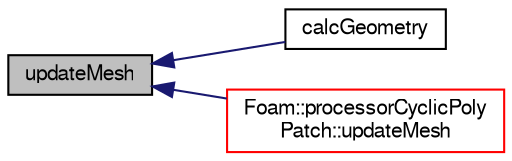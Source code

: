 digraph "updateMesh"
{
  bgcolor="transparent";
  edge [fontname="FreeSans",fontsize="10",labelfontname="FreeSans",labelfontsize="10"];
  node [fontname="FreeSans",fontsize="10",shape=record];
  rankdir="LR";
  Node368 [label="updateMesh",height=0.2,width=0.4,color="black", fillcolor="grey75", style="filled", fontcolor="black"];
  Node368 -> Node369 [dir="back",color="midnightblue",fontsize="10",style="solid",fontname="FreeSans"];
  Node369 [label="calcGeometry",height=0.2,width=0.4,color="black",URL="$a27454.html#a99ee15e7e7eff38649dece8470111742",tooltip="Calculate the patch geometry with externally. "];
  Node368 -> Node370 [dir="back",color="midnightblue",fontsize="10",style="solid",fontname="FreeSans"];
  Node370 [label="Foam::processorCyclicPoly\lPatch::updateMesh",height=0.2,width=0.4,color="red",URL="$a27458.html#a06139aa7a91eeed82560f0c3d03d1845",tooltip="Update of the patch topology. "];
}
